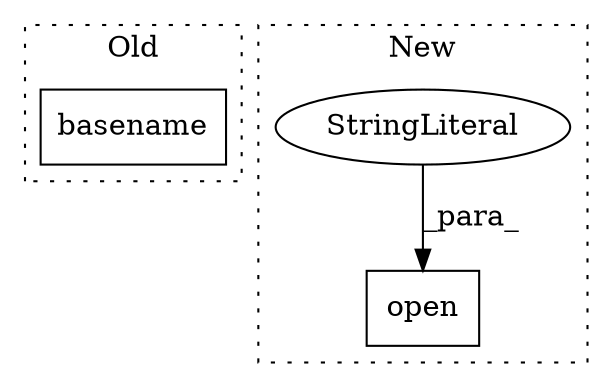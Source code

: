 digraph G {
subgraph cluster0 {
1 [label="basename" a="32" s="2337,2377" l="9,1" shape="box"];
label = "Old";
style="dotted";
}
subgraph cluster1 {
2 [label="open" a="32" s="2339,2404" l="5,1" shape="box"];
3 [label="StringLiteral" a="45" s="2401" l="3" shape="ellipse"];
label = "New";
style="dotted";
}
3 -> 2 [label="_para_"];
}